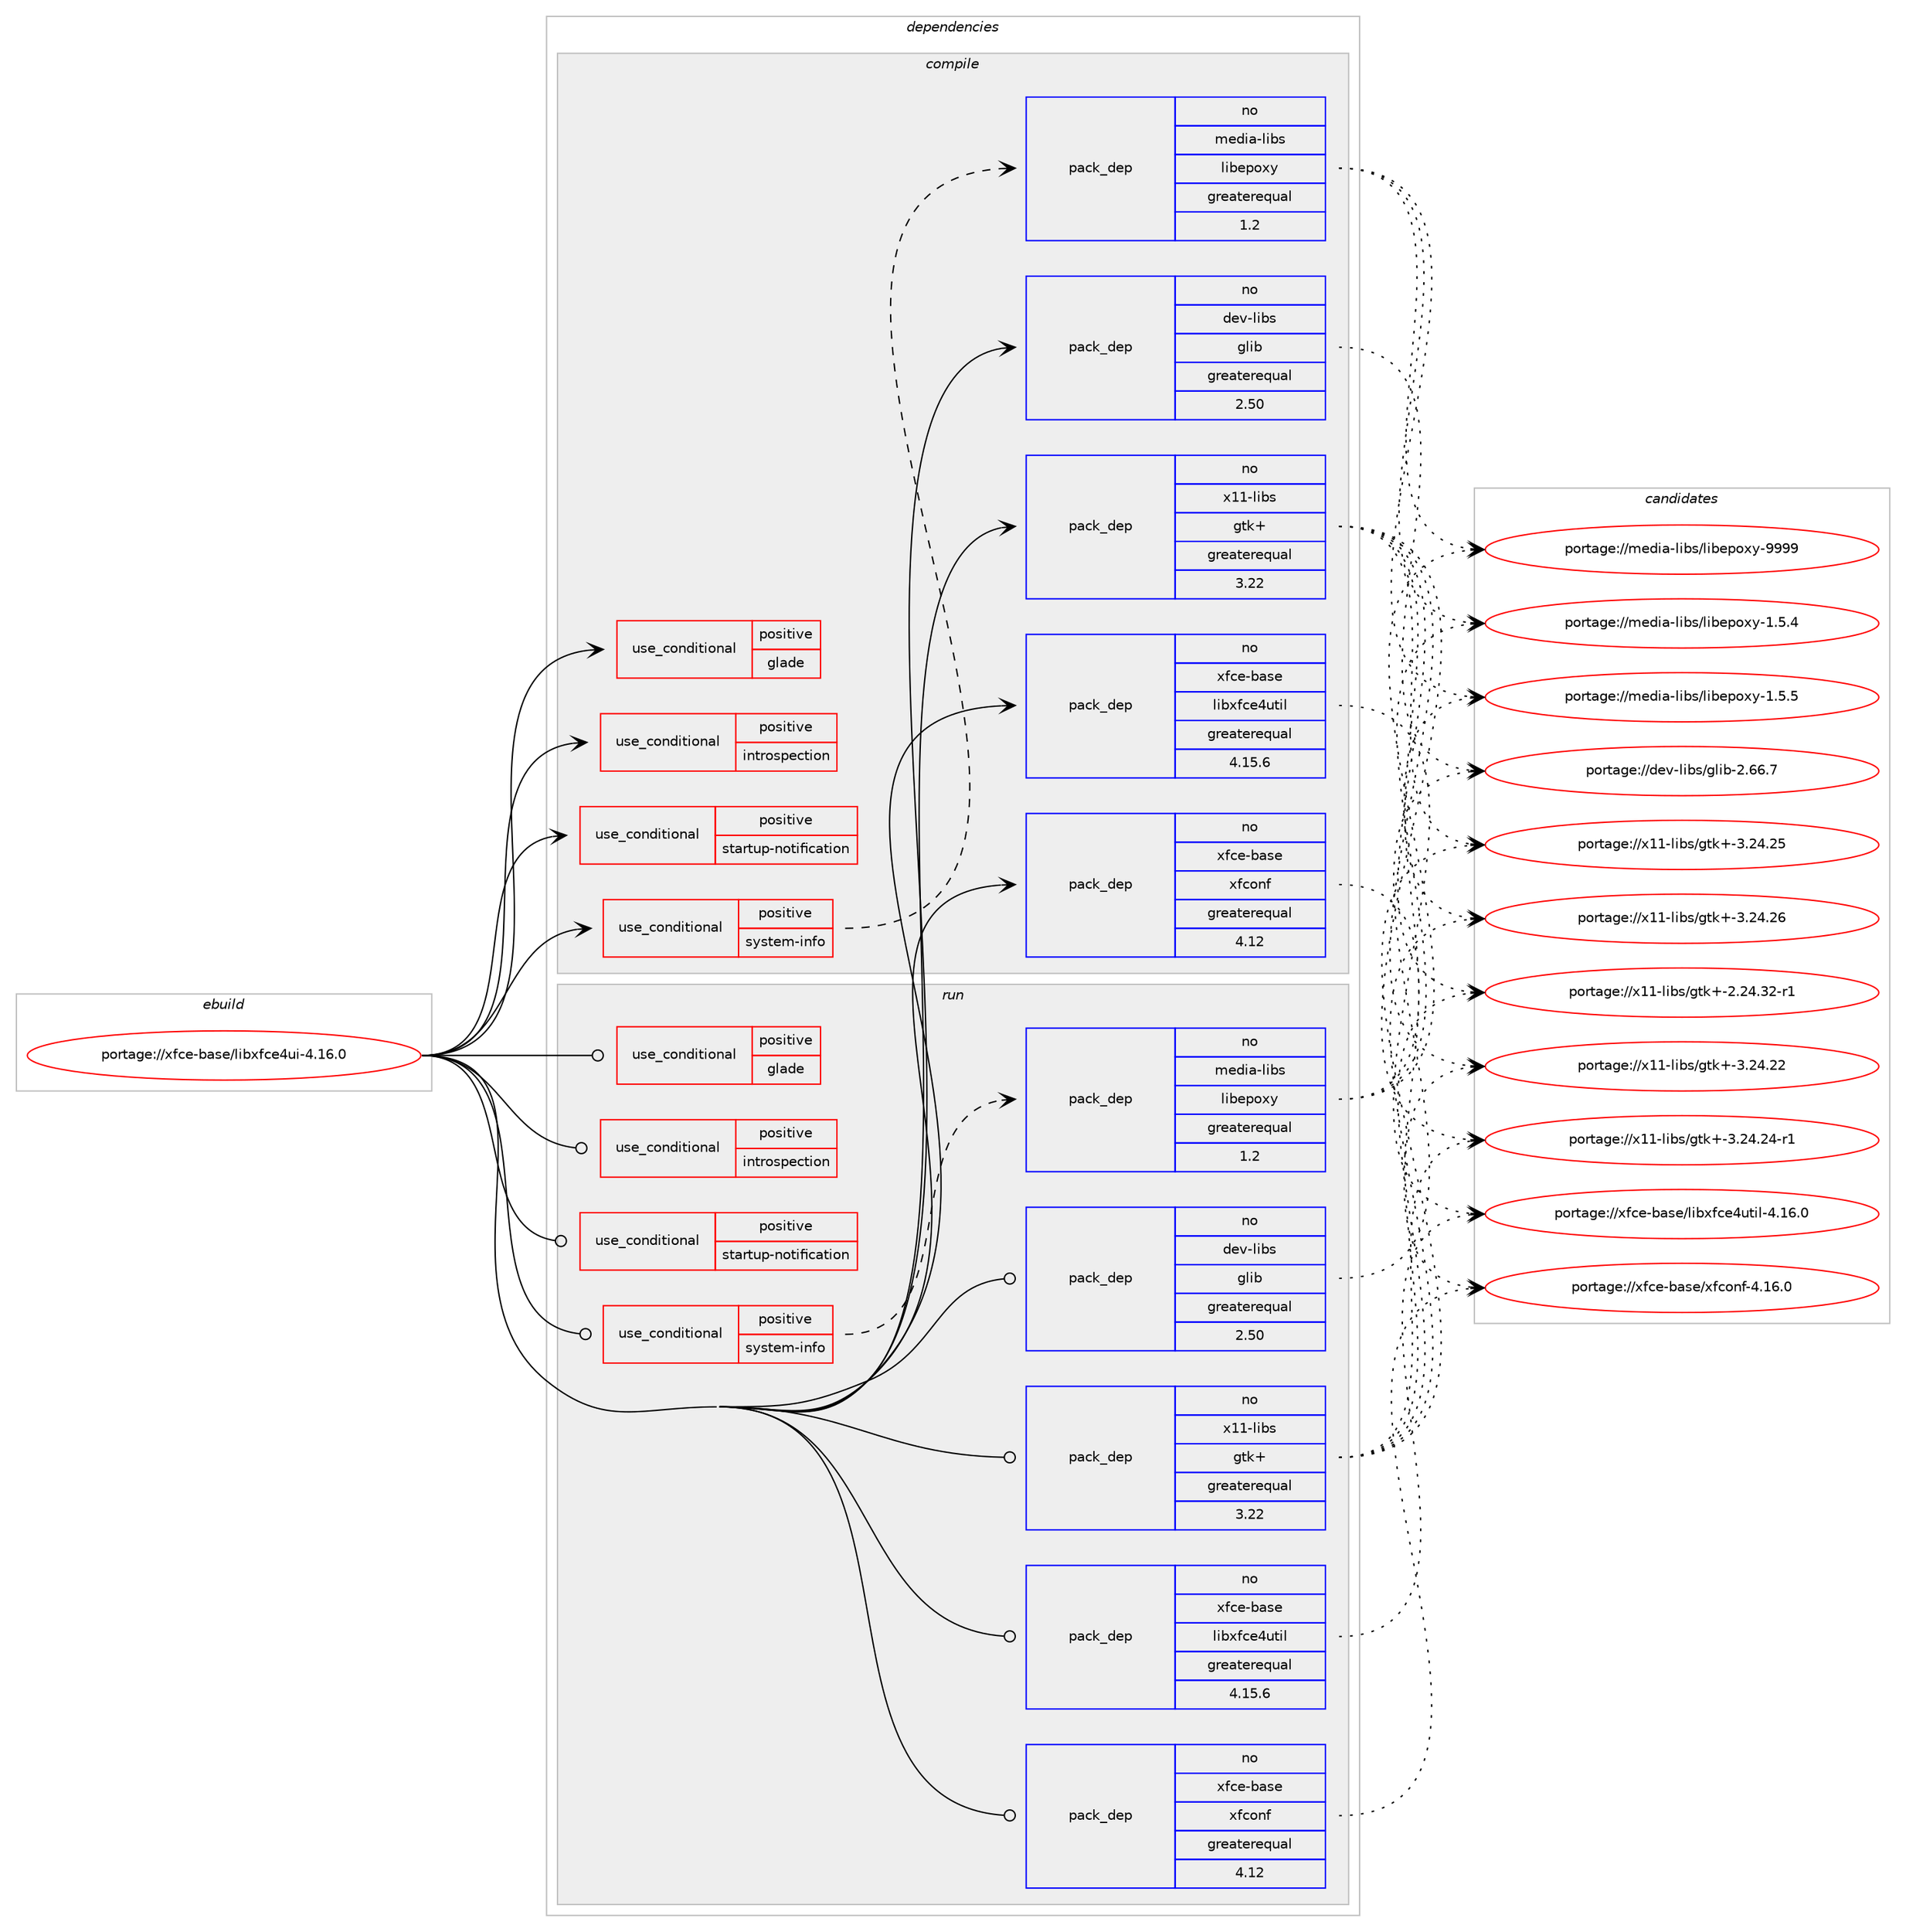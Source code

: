 digraph prolog {

# *************
# Graph options
# *************

newrank=true;
concentrate=true;
compound=true;
graph [rankdir=LR,fontname=Helvetica,fontsize=10,ranksep=1.5];#, ranksep=2.5, nodesep=0.2];
edge  [arrowhead=vee];
node  [fontname=Helvetica,fontsize=10];

# **********
# The ebuild
# **********

subgraph cluster_leftcol {
color=gray;
rank=same;
label=<<i>ebuild</i>>;
id [label="portage://xfce-base/libxfce4ui-4.16.0", color=red, width=4, href="../xfce-base/libxfce4ui-4.16.0.svg"];
}

# ****************
# The dependencies
# ****************

subgraph cluster_midcol {
color=gray;
label=<<i>dependencies</i>>;
subgraph cluster_compile {
fillcolor="#eeeeee";
style=filled;
label=<<i>compile</i>>;
subgraph cond2495 {
dependency4131 [label=<<TABLE BORDER="0" CELLBORDER="1" CELLSPACING="0" CELLPADDING="4"><TR><TD ROWSPAN="3" CELLPADDING="10">use_conditional</TD></TR><TR><TD>positive</TD></TR><TR><TD>glade</TD></TR></TABLE>>, shape=none, color=red];
# *** BEGIN UNKNOWN DEPENDENCY TYPE (TODO) ***
# dependency4131 -> package_dependency(portage://xfce-base/libxfce4ui-4.16.0,install,no,dev-util,glade,none,[,,],[slot(3.10)],[])
# *** END UNKNOWN DEPENDENCY TYPE (TODO) ***

}
id:e -> dependency4131:w [weight=20,style="solid",arrowhead="vee"];
subgraph cond2496 {
dependency4132 [label=<<TABLE BORDER="0" CELLBORDER="1" CELLSPACING="0" CELLPADDING="4"><TR><TD ROWSPAN="3" CELLPADDING="10">use_conditional</TD></TR><TR><TD>positive</TD></TR><TR><TD>introspection</TD></TR></TABLE>>, shape=none, color=red];
# *** BEGIN UNKNOWN DEPENDENCY TYPE (TODO) ***
# dependency4132 -> package_dependency(portage://xfce-base/libxfce4ui-4.16.0,install,no,dev-libs,gobject-introspection,none,[,,],any_same_slot,[])
# *** END UNKNOWN DEPENDENCY TYPE (TODO) ***

}
id:e -> dependency4132:w [weight=20,style="solid",arrowhead="vee"];
subgraph cond2497 {
dependency4133 [label=<<TABLE BORDER="0" CELLBORDER="1" CELLSPACING="0" CELLPADDING="4"><TR><TD ROWSPAN="3" CELLPADDING="10">use_conditional</TD></TR><TR><TD>positive</TD></TR><TR><TD>startup-notification</TD></TR></TABLE>>, shape=none, color=red];
# *** BEGIN UNKNOWN DEPENDENCY TYPE (TODO) ***
# dependency4133 -> package_dependency(portage://xfce-base/libxfce4ui-4.16.0,install,no,x11-libs,startup-notification,none,[,,],[],[])
# *** END UNKNOWN DEPENDENCY TYPE (TODO) ***

}
id:e -> dependency4133:w [weight=20,style="solid",arrowhead="vee"];
subgraph cond2498 {
dependency4134 [label=<<TABLE BORDER="0" CELLBORDER="1" CELLSPACING="0" CELLPADDING="4"><TR><TD ROWSPAN="3" CELLPADDING="10">use_conditional</TD></TR><TR><TD>positive</TD></TR><TR><TD>system-info</TD></TR></TABLE>>, shape=none, color=red];
# *** BEGIN UNKNOWN DEPENDENCY TYPE (TODO) ***
# dependency4134 -> package_dependency(portage://xfce-base/libxfce4ui-4.16.0,install,no,dev-libs,libgudev,none,[,,],[],[])
# *** END UNKNOWN DEPENDENCY TYPE (TODO) ***

# *** BEGIN UNKNOWN DEPENDENCY TYPE (TODO) ***
# dependency4134 -> package_dependency(portage://xfce-base/libxfce4ui-4.16.0,install,no,gnome-base,libgtop,none,[,,],[],[])
# *** END UNKNOWN DEPENDENCY TYPE (TODO) ***

subgraph pack1536 {
dependency4135 [label=<<TABLE BORDER="0" CELLBORDER="1" CELLSPACING="0" CELLPADDING="4" WIDTH="220"><TR><TD ROWSPAN="6" CELLPADDING="30">pack_dep</TD></TR><TR><TD WIDTH="110">no</TD></TR><TR><TD>media-libs</TD></TR><TR><TD>libepoxy</TD></TR><TR><TD>greaterequal</TD></TR><TR><TD>1.2</TD></TR></TABLE>>, shape=none, color=blue];
}
dependency4134:e -> dependency4135:w [weight=20,style="dashed",arrowhead="vee"];
}
id:e -> dependency4134:w [weight=20,style="solid",arrowhead="vee"];
subgraph pack1537 {
dependency4136 [label=<<TABLE BORDER="0" CELLBORDER="1" CELLSPACING="0" CELLPADDING="4" WIDTH="220"><TR><TD ROWSPAN="6" CELLPADDING="30">pack_dep</TD></TR><TR><TD WIDTH="110">no</TD></TR><TR><TD>dev-libs</TD></TR><TR><TD>glib</TD></TR><TR><TD>greaterequal</TD></TR><TR><TD>2.50</TD></TR></TABLE>>, shape=none, color=blue];
}
id:e -> dependency4136:w [weight=20,style="solid",arrowhead="vee"];
subgraph pack1538 {
dependency4137 [label=<<TABLE BORDER="0" CELLBORDER="1" CELLSPACING="0" CELLPADDING="4" WIDTH="220"><TR><TD ROWSPAN="6" CELLPADDING="30">pack_dep</TD></TR><TR><TD WIDTH="110">no</TD></TR><TR><TD>x11-libs</TD></TR><TR><TD>gtk+</TD></TR><TR><TD>greaterequal</TD></TR><TR><TD>3.22</TD></TR></TABLE>>, shape=none, color=blue];
}
id:e -> dependency4137:w [weight=20,style="solid",arrowhead="vee"];
# *** BEGIN UNKNOWN DEPENDENCY TYPE (TODO) ***
# id -> package_dependency(portage://xfce-base/libxfce4ui-4.16.0,install,no,x11-libs,libICE,none,[,,],[],[])
# *** END UNKNOWN DEPENDENCY TYPE (TODO) ***

# *** BEGIN UNKNOWN DEPENDENCY TYPE (TODO) ***
# id -> package_dependency(portage://xfce-base/libxfce4ui-4.16.0,install,no,x11-libs,libSM,none,[,,],[],[])
# *** END UNKNOWN DEPENDENCY TYPE (TODO) ***

# *** BEGIN UNKNOWN DEPENDENCY TYPE (TODO) ***
# id -> package_dependency(portage://xfce-base/libxfce4ui-4.16.0,install,no,x11-libs,libX11,none,[,,],[],[])
# *** END UNKNOWN DEPENDENCY TYPE (TODO) ***

subgraph pack1539 {
dependency4138 [label=<<TABLE BORDER="0" CELLBORDER="1" CELLSPACING="0" CELLPADDING="4" WIDTH="220"><TR><TD ROWSPAN="6" CELLPADDING="30">pack_dep</TD></TR><TR><TD WIDTH="110">no</TD></TR><TR><TD>xfce-base</TD></TR><TR><TD>libxfce4util</TD></TR><TR><TD>greaterequal</TD></TR><TR><TD>4.15.6</TD></TR></TABLE>>, shape=none, color=blue];
}
id:e -> dependency4138:w [weight=20,style="solid",arrowhead="vee"];
subgraph pack1540 {
dependency4139 [label=<<TABLE BORDER="0" CELLBORDER="1" CELLSPACING="0" CELLPADDING="4" WIDTH="220"><TR><TD ROWSPAN="6" CELLPADDING="30">pack_dep</TD></TR><TR><TD WIDTH="110">no</TD></TR><TR><TD>xfce-base</TD></TR><TR><TD>xfconf</TD></TR><TR><TD>greaterequal</TD></TR><TR><TD>4.12</TD></TR></TABLE>>, shape=none, color=blue];
}
id:e -> dependency4139:w [weight=20,style="solid",arrowhead="vee"];
}
subgraph cluster_compileandrun {
fillcolor="#eeeeee";
style=filled;
label=<<i>compile and run</i>>;
}
subgraph cluster_run {
fillcolor="#eeeeee";
style=filled;
label=<<i>run</i>>;
subgraph cond2499 {
dependency4140 [label=<<TABLE BORDER="0" CELLBORDER="1" CELLSPACING="0" CELLPADDING="4"><TR><TD ROWSPAN="3" CELLPADDING="10">use_conditional</TD></TR><TR><TD>positive</TD></TR><TR><TD>glade</TD></TR></TABLE>>, shape=none, color=red];
# *** BEGIN UNKNOWN DEPENDENCY TYPE (TODO) ***
# dependency4140 -> package_dependency(portage://xfce-base/libxfce4ui-4.16.0,run,no,dev-util,glade,none,[,,],[slot(3.10)],[])
# *** END UNKNOWN DEPENDENCY TYPE (TODO) ***

}
id:e -> dependency4140:w [weight=20,style="solid",arrowhead="odot"];
subgraph cond2500 {
dependency4141 [label=<<TABLE BORDER="0" CELLBORDER="1" CELLSPACING="0" CELLPADDING="4"><TR><TD ROWSPAN="3" CELLPADDING="10">use_conditional</TD></TR><TR><TD>positive</TD></TR><TR><TD>introspection</TD></TR></TABLE>>, shape=none, color=red];
# *** BEGIN UNKNOWN DEPENDENCY TYPE (TODO) ***
# dependency4141 -> package_dependency(portage://xfce-base/libxfce4ui-4.16.0,run,no,dev-libs,gobject-introspection,none,[,,],any_same_slot,[])
# *** END UNKNOWN DEPENDENCY TYPE (TODO) ***

}
id:e -> dependency4141:w [weight=20,style="solid",arrowhead="odot"];
subgraph cond2501 {
dependency4142 [label=<<TABLE BORDER="0" CELLBORDER="1" CELLSPACING="0" CELLPADDING="4"><TR><TD ROWSPAN="3" CELLPADDING="10">use_conditional</TD></TR><TR><TD>positive</TD></TR><TR><TD>startup-notification</TD></TR></TABLE>>, shape=none, color=red];
# *** BEGIN UNKNOWN DEPENDENCY TYPE (TODO) ***
# dependency4142 -> package_dependency(portage://xfce-base/libxfce4ui-4.16.0,run,no,x11-libs,startup-notification,none,[,,],[],[])
# *** END UNKNOWN DEPENDENCY TYPE (TODO) ***

}
id:e -> dependency4142:w [weight=20,style="solid",arrowhead="odot"];
subgraph cond2502 {
dependency4143 [label=<<TABLE BORDER="0" CELLBORDER="1" CELLSPACING="0" CELLPADDING="4"><TR><TD ROWSPAN="3" CELLPADDING="10">use_conditional</TD></TR><TR><TD>positive</TD></TR><TR><TD>system-info</TD></TR></TABLE>>, shape=none, color=red];
# *** BEGIN UNKNOWN DEPENDENCY TYPE (TODO) ***
# dependency4143 -> package_dependency(portage://xfce-base/libxfce4ui-4.16.0,run,no,dev-libs,libgudev,none,[,,],[],[])
# *** END UNKNOWN DEPENDENCY TYPE (TODO) ***

# *** BEGIN UNKNOWN DEPENDENCY TYPE (TODO) ***
# dependency4143 -> package_dependency(portage://xfce-base/libxfce4ui-4.16.0,run,no,gnome-base,libgtop,none,[,,],[],[])
# *** END UNKNOWN DEPENDENCY TYPE (TODO) ***

subgraph pack1541 {
dependency4144 [label=<<TABLE BORDER="0" CELLBORDER="1" CELLSPACING="0" CELLPADDING="4" WIDTH="220"><TR><TD ROWSPAN="6" CELLPADDING="30">pack_dep</TD></TR><TR><TD WIDTH="110">no</TD></TR><TR><TD>media-libs</TD></TR><TR><TD>libepoxy</TD></TR><TR><TD>greaterequal</TD></TR><TR><TD>1.2</TD></TR></TABLE>>, shape=none, color=blue];
}
dependency4143:e -> dependency4144:w [weight=20,style="dashed",arrowhead="vee"];
}
id:e -> dependency4143:w [weight=20,style="solid",arrowhead="odot"];
subgraph pack1542 {
dependency4145 [label=<<TABLE BORDER="0" CELLBORDER="1" CELLSPACING="0" CELLPADDING="4" WIDTH="220"><TR><TD ROWSPAN="6" CELLPADDING="30">pack_dep</TD></TR><TR><TD WIDTH="110">no</TD></TR><TR><TD>dev-libs</TD></TR><TR><TD>glib</TD></TR><TR><TD>greaterequal</TD></TR><TR><TD>2.50</TD></TR></TABLE>>, shape=none, color=blue];
}
id:e -> dependency4145:w [weight=20,style="solid",arrowhead="odot"];
subgraph pack1543 {
dependency4146 [label=<<TABLE BORDER="0" CELLBORDER="1" CELLSPACING="0" CELLPADDING="4" WIDTH="220"><TR><TD ROWSPAN="6" CELLPADDING="30">pack_dep</TD></TR><TR><TD WIDTH="110">no</TD></TR><TR><TD>x11-libs</TD></TR><TR><TD>gtk+</TD></TR><TR><TD>greaterequal</TD></TR><TR><TD>3.22</TD></TR></TABLE>>, shape=none, color=blue];
}
id:e -> dependency4146:w [weight=20,style="solid",arrowhead="odot"];
# *** BEGIN UNKNOWN DEPENDENCY TYPE (TODO) ***
# id -> package_dependency(portage://xfce-base/libxfce4ui-4.16.0,run,no,x11-libs,libICE,none,[,,],[],[])
# *** END UNKNOWN DEPENDENCY TYPE (TODO) ***

# *** BEGIN UNKNOWN DEPENDENCY TYPE (TODO) ***
# id -> package_dependency(portage://xfce-base/libxfce4ui-4.16.0,run,no,x11-libs,libSM,none,[,,],[],[])
# *** END UNKNOWN DEPENDENCY TYPE (TODO) ***

# *** BEGIN UNKNOWN DEPENDENCY TYPE (TODO) ***
# id -> package_dependency(portage://xfce-base/libxfce4ui-4.16.0,run,no,x11-libs,libX11,none,[,,],[],[])
# *** END UNKNOWN DEPENDENCY TYPE (TODO) ***

subgraph pack1544 {
dependency4147 [label=<<TABLE BORDER="0" CELLBORDER="1" CELLSPACING="0" CELLPADDING="4" WIDTH="220"><TR><TD ROWSPAN="6" CELLPADDING="30">pack_dep</TD></TR><TR><TD WIDTH="110">no</TD></TR><TR><TD>xfce-base</TD></TR><TR><TD>libxfce4util</TD></TR><TR><TD>greaterequal</TD></TR><TR><TD>4.15.6</TD></TR></TABLE>>, shape=none, color=blue];
}
id:e -> dependency4147:w [weight=20,style="solid",arrowhead="odot"];
subgraph pack1545 {
dependency4148 [label=<<TABLE BORDER="0" CELLBORDER="1" CELLSPACING="0" CELLPADDING="4" WIDTH="220"><TR><TD ROWSPAN="6" CELLPADDING="30">pack_dep</TD></TR><TR><TD WIDTH="110">no</TD></TR><TR><TD>xfce-base</TD></TR><TR><TD>xfconf</TD></TR><TR><TD>greaterequal</TD></TR><TR><TD>4.12</TD></TR></TABLE>>, shape=none, color=blue];
}
id:e -> dependency4148:w [weight=20,style="solid",arrowhead="odot"];
}
}

# **************
# The candidates
# **************

subgraph cluster_choices {
rank=same;
color=gray;
label=<<i>candidates</i>>;

subgraph choice1536 {
color=black;
nodesep=1;
choice1091011001059745108105981154710810598101112111120121454946534652 [label="portage://media-libs/libepoxy-1.5.4", color=red, width=4,href="../media-libs/libepoxy-1.5.4.svg"];
choice1091011001059745108105981154710810598101112111120121454946534653 [label="portage://media-libs/libepoxy-1.5.5", color=red, width=4,href="../media-libs/libepoxy-1.5.5.svg"];
choice10910110010597451081059811547108105981011121111201214557575757 [label="portage://media-libs/libepoxy-9999", color=red, width=4,href="../media-libs/libepoxy-9999.svg"];
dependency4135:e -> choice1091011001059745108105981154710810598101112111120121454946534652:w [style=dotted,weight="100"];
dependency4135:e -> choice1091011001059745108105981154710810598101112111120121454946534653:w [style=dotted,weight="100"];
dependency4135:e -> choice10910110010597451081059811547108105981011121111201214557575757:w [style=dotted,weight="100"];
}
subgraph choice1537 {
color=black;
nodesep=1;
choice1001011184510810598115471031081059845504654544655 [label="portage://dev-libs/glib-2.66.7", color=red, width=4,href="../dev-libs/glib-2.66.7.svg"];
dependency4136:e -> choice1001011184510810598115471031081059845504654544655:w [style=dotted,weight="100"];
}
subgraph choice1538 {
color=black;
nodesep=1;
choice12049494510810598115471031161074345504650524651504511449 [label="portage://x11-libs/gtk+-2.24.32-r1", color=red, width=4,href="../x11-libs/gtk+-2.24.32-r1.svg"];
choice1204949451081059811547103116107434551465052465050 [label="portage://x11-libs/gtk+-3.24.22", color=red, width=4,href="../x11-libs/gtk+-3.24.22.svg"];
choice12049494510810598115471031161074345514650524650524511449 [label="portage://x11-libs/gtk+-3.24.24-r1", color=red, width=4,href="../x11-libs/gtk+-3.24.24-r1.svg"];
choice1204949451081059811547103116107434551465052465053 [label="portage://x11-libs/gtk+-3.24.25", color=red, width=4,href="../x11-libs/gtk+-3.24.25.svg"];
choice1204949451081059811547103116107434551465052465054 [label="portage://x11-libs/gtk+-3.24.26", color=red, width=4,href="../x11-libs/gtk+-3.24.26.svg"];
dependency4137:e -> choice12049494510810598115471031161074345504650524651504511449:w [style=dotted,weight="100"];
dependency4137:e -> choice1204949451081059811547103116107434551465052465050:w [style=dotted,weight="100"];
dependency4137:e -> choice12049494510810598115471031161074345514650524650524511449:w [style=dotted,weight="100"];
dependency4137:e -> choice1204949451081059811547103116107434551465052465053:w [style=dotted,weight="100"];
dependency4137:e -> choice1204949451081059811547103116107434551465052465054:w [style=dotted,weight="100"];
}
subgraph choice1539 {
color=black;
nodesep=1;
choice120102991014598971151014710810598120102991015211711610510845524649544648 [label="portage://xfce-base/libxfce4util-4.16.0", color=red, width=4,href="../xfce-base/libxfce4util-4.16.0.svg"];
dependency4138:e -> choice120102991014598971151014710810598120102991015211711610510845524649544648:w [style=dotted,weight="100"];
}
subgraph choice1540 {
color=black;
nodesep=1;
choice12010299101459897115101471201029911111010245524649544648 [label="portage://xfce-base/xfconf-4.16.0", color=red, width=4,href="../xfce-base/xfconf-4.16.0.svg"];
dependency4139:e -> choice12010299101459897115101471201029911111010245524649544648:w [style=dotted,weight="100"];
}
subgraph choice1541 {
color=black;
nodesep=1;
choice1091011001059745108105981154710810598101112111120121454946534652 [label="portage://media-libs/libepoxy-1.5.4", color=red, width=4,href="../media-libs/libepoxy-1.5.4.svg"];
choice1091011001059745108105981154710810598101112111120121454946534653 [label="portage://media-libs/libepoxy-1.5.5", color=red, width=4,href="../media-libs/libepoxy-1.5.5.svg"];
choice10910110010597451081059811547108105981011121111201214557575757 [label="portage://media-libs/libepoxy-9999", color=red, width=4,href="../media-libs/libepoxy-9999.svg"];
dependency4144:e -> choice1091011001059745108105981154710810598101112111120121454946534652:w [style=dotted,weight="100"];
dependency4144:e -> choice1091011001059745108105981154710810598101112111120121454946534653:w [style=dotted,weight="100"];
dependency4144:e -> choice10910110010597451081059811547108105981011121111201214557575757:w [style=dotted,weight="100"];
}
subgraph choice1542 {
color=black;
nodesep=1;
choice1001011184510810598115471031081059845504654544655 [label="portage://dev-libs/glib-2.66.7", color=red, width=4,href="../dev-libs/glib-2.66.7.svg"];
dependency4145:e -> choice1001011184510810598115471031081059845504654544655:w [style=dotted,weight="100"];
}
subgraph choice1543 {
color=black;
nodesep=1;
choice12049494510810598115471031161074345504650524651504511449 [label="portage://x11-libs/gtk+-2.24.32-r1", color=red, width=4,href="../x11-libs/gtk+-2.24.32-r1.svg"];
choice1204949451081059811547103116107434551465052465050 [label="portage://x11-libs/gtk+-3.24.22", color=red, width=4,href="../x11-libs/gtk+-3.24.22.svg"];
choice12049494510810598115471031161074345514650524650524511449 [label="portage://x11-libs/gtk+-3.24.24-r1", color=red, width=4,href="../x11-libs/gtk+-3.24.24-r1.svg"];
choice1204949451081059811547103116107434551465052465053 [label="portage://x11-libs/gtk+-3.24.25", color=red, width=4,href="../x11-libs/gtk+-3.24.25.svg"];
choice1204949451081059811547103116107434551465052465054 [label="portage://x11-libs/gtk+-3.24.26", color=red, width=4,href="../x11-libs/gtk+-3.24.26.svg"];
dependency4146:e -> choice12049494510810598115471031161074345504650524651504511449:w [style=dotted,weight="100"];
dependency4146:e -> choice1204949451081059811547103116107434551465052465050:w [style=dotted,weight="100"];
dependency4146:e -> choice12049494510810598115471031161074345514650524650524511449:w [style=dotted,weight="100"];
dependency4146:e -> choice1204949451081059811547103116107434551465052465053:w [style=dotted,weight="100"];
dependency4146:e -> choice1204949451081059811547103116107434551465052465054:w [style=dotted,weight="100"];
}
subgraph choice1544 {
color=black;
nodesep=1;
choice120102991014598971151014710810598120102991015211711610510845524649544648 [label="portage://xfce-base/libxfce4util-4.16.0", color=red, width=4,href="../xfce-base/libxfce4util-4.16.0.svg"];
dependency4147:e -> choice120102991014598971151014710810598120102991015211711610510845524649544648:w [style=dotted,weight="100"];
}
subgraph choice1545 {
color=black;
nodesep=1;
choice12010299101459897115101471201029911111010245524649544648 [label="portage://xfce-base/xfconf-4.16.0", color=red, width=4,href="../xfce-base/xfconf-4.16.0.svg"];
dependency4148:e -> choice12010299101459897115101471201029911111010245524649544648:w [style=dotted,weight="100"];
}
}

}
